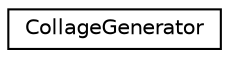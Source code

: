 digraph "Graphical Class Hierarchy"
{
 // LATEX_PDF_SIZE
  edge [fontname="Helvetica",fontsize="10",labelfontname="Helvetica",labelfontsize="10"];
  node [fontname="Helvetica",fontsize="10",shape=record];
  rankdir="LR";
  Node0 [label="CollageGenerator",height=0.2,width=0.4,color="black", fillcolor="white", style="filled",URL="$class_collage_generator.html",tooltip=" "];
}
